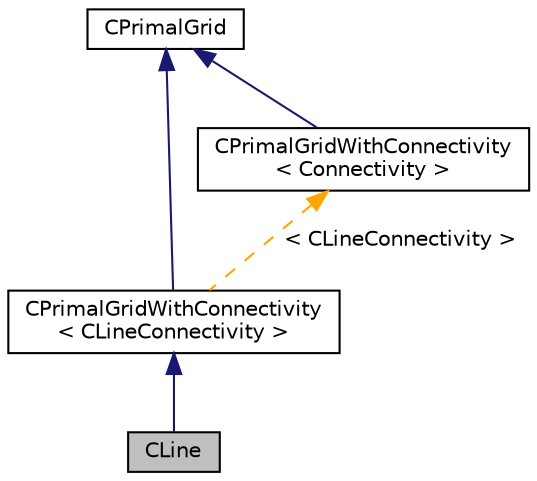 digraph "CLine"
{
 // LATEX_PDF_SIZE
  edge [fontname="Helvetica",fontsize="10",labelfontname="Helvetica",labelfontsize="10"];
  node [fontname="Helvetica",fontsize="10",shape=record];
  Node1 [label="CLine",height=0.2,width=0.4,color="black", fillcolor="grey75", style="filled", fontcolor="black",tooltip="Class for line element definition."];
  Node2 -> Node1 [dir="back",color="midnightblue",fontsize="10",style="solid",fontname="Helvetica"];
  Node2 [label="CPrimalGridWithConnectivity\l\< CLineConnectivity \>",height=0.2,width=0.4,color="black", fillcolor="white", style="filled",URL="$classCPrimalGridWithConnectivity.html",tooltip=" "];
  Node3 -> Node2 [dir="back",color="midnightblue",fontsize="10",style="solid",fontname="Helvetica"];
  Node3 [label="CPrimalGrid",height=0.2,width=0.4,color="black", fillcolor="white", style="filled",URL="$classCPrimalGrid.html",tooltip="Class to define the numerical primal grid."];
  Node4 -> Node2 [dir="back",color="orange",fontsize="10",style="dashed",label=" \< CLineConnectivity \>" ,fontname="Helvetica"];
  Node4 [label="CPrimalGridWithConnectivity\l\< Connectivity \>",height=0.2,width=0.4,color="black", fillcolor="white", style="filled",URL="$classCPrimalGridWithConnectivity.html",tooltip="Override the connectivity getters of CPrimalGrid."];
  Node3 -> Node4 [dir="back",color="midnightblue",fontsize="10",style="solid",fontname="Helvetica"];
}
